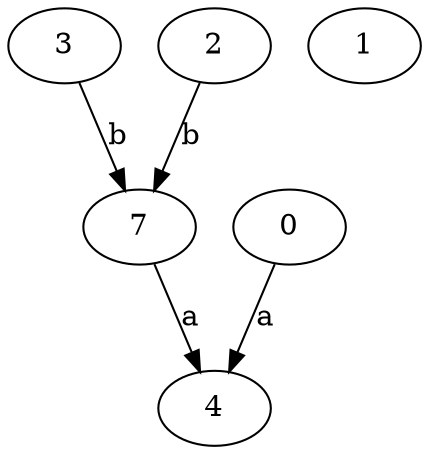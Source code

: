 strict digraph  {
3;
0;
4;
7;
1;
2;
3 -> 7  [label=b];
0 -> 4  [label=a];
7 -> 4  [label=a];
2 -> 7  [label=b];
}
